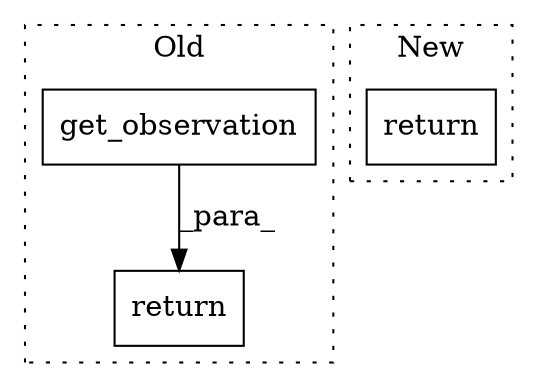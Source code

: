 digraph G {
subgraph cluster0 {
1 [label="get_observation" a="32" s="708" l="17" shape="box"];
3 [label="return" a="41" s="906" l="7" shape="box"];
label = "Old";
style="dotted";
}
subgraph cluster1 {
2 [label="return" a="41" s="674" l="7" shape="box"];
label = "New";
style="dotted";
}
1 -> 3 [label="_para_"];
}